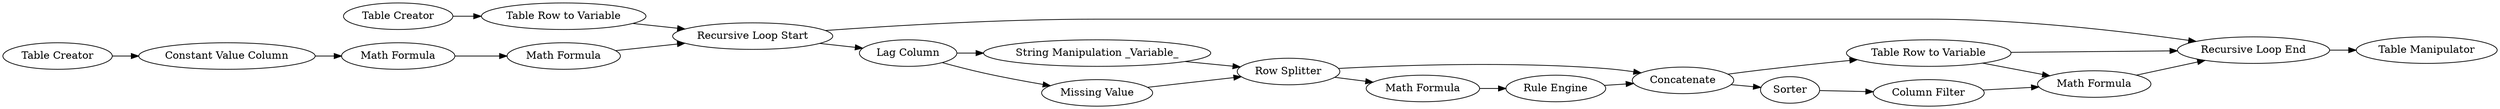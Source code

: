 digraph {
	5 -> 16
	19 -> 7
	7 -> 11
	2 -> 3
	21 -> 12
	20 -> 27
	3 -> 10
	6 -> 17
	14 -> 15
	10 -> 11
	25 -> 10
	12 -> 6
	12 -> 19
	22 -> 20
	19 -> 22
	14 -> 21
	15 -> 12
	11 -> 28
	10 -> 14
	7 -> 27
	17 -> 19
	16 -> 25
	27 -> 11
	1 -> 5
	27 [label="Math Formula"]
	7 [label="Table Row to Variable"]
	21 [label="String Manipulation _Variable_"]
	17 [label="Rule Engine"]
	3 [label="Table Row to Variable"]
	19 [label=Concatenate]
	6 [label="Math Formula"]
	15 [label="Missing Value"]
	25 [label="Math Formula"]
	12 [label="Row Splitter"]
	10 [label="Recursive Loop Start"]
	16 [label="Math Formula"]
	1 [label="Table Creator"]
	22 [label=Sorter]
	28 [label="Table Manipulator"]
	11 [label="Recursive Loop End"]
	14 [label="Lag Column"]
	5 [label="Constant Value Column"]
	20 [label="Column Filter"]
	2 [label="Table Creator"]
	rankdir=LR
}
